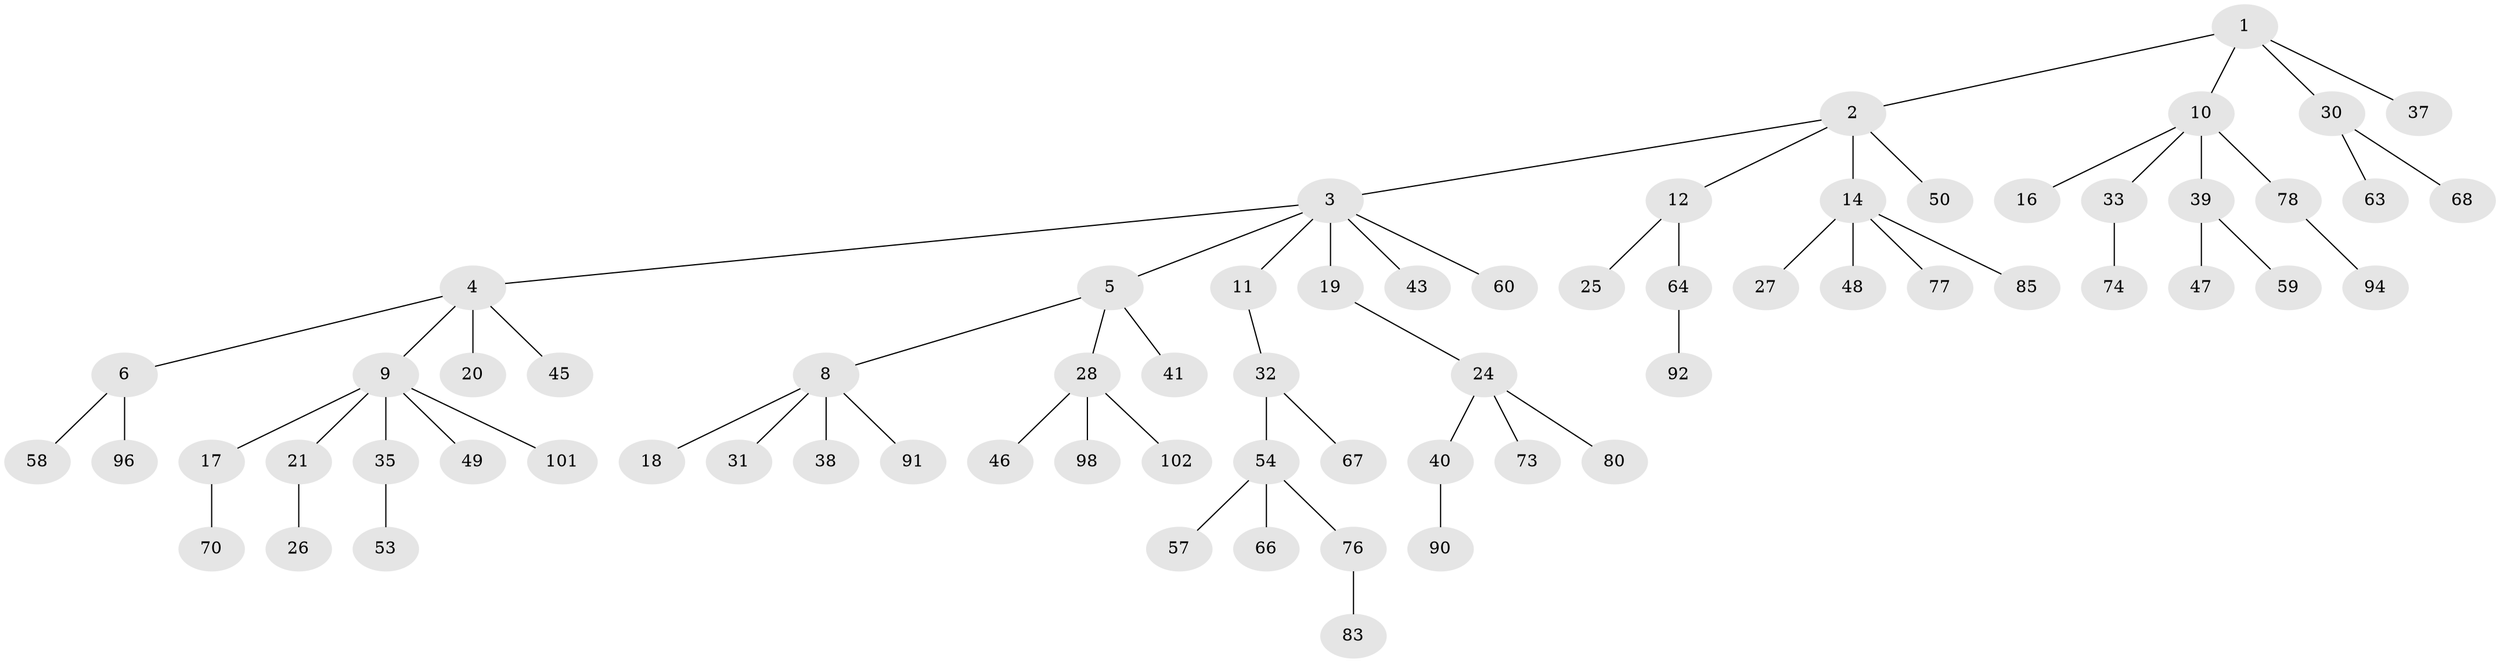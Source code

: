 // Generated by graph-tools (version 1.1) at 2025/52/02/27/25 19:52:12]
// undirected, 68 vertices, 67 edges
graph export_dot {
graph [start="1"]
  node [color=gray90,style=filled];
  1 [super="+34"];
  2;
  3 [super="+15"];
  4 [super="+62"];
  5 [super="+79"];
  6 [super="+7"];
  8 [super="+42"];
  9 [super="+95"];
  10 [super="+13"];
  11 [super="+86"];
  12 [super="+22"];
  14 [super="+36"];
  16;
  17 [super="+69"];
  18 [super="+23"];
  19 [super="+29"];
  20;
  21;
  24 [super="+81"];
  25 [super="+61"];
  26 [super="+75"];
  27;
  28 [super="+44"];
  30 [super="+82"];
  31 [super="+52"];
  32 [super="+93"];
  33;
  35 [super="+71"];
  37;
  38;
  39 [super="+55"];
  40 [super="+51"];
  41;
  43;
  45 [super="+84"];
  46;
  47 [super="+65"];
  48 [super="+56"];
  49;
  50 [super="+100"];
  53 [super="+87"];
  54 [super="+88"];
  57;
  58;
  59 [super="+99"];
  60;
  63;
  64 [super="+89"];
  66;
  67;
  68;
  70 [super="+72"];
  73;
  74 [super="+97"];
  76;
  77;
  78;
  80;
  83;
  85;
  90;
  91;
  92;
  94;
  96;
  98;
  101;
  102;
  1 -- 2;
  1 -- 10;
  1 -- 30;
  1 -- 37;
  2 -- 3;
  2 -- 12;
  2 -- 14;
  2 -- 50;
  3 -- 4;
  3 -- 5;
  3 -- 11;
  3 -- 19;
  3 -- 43;
  3 -- 60;
  4 -- 6;
  4 -- 9;
  4 -- 20;
  4 -- 45;
  5 -- 8;
  5 -- 28;
  5 -- 41;
  6 -- 58;
  6 -- 96;
  8 -- 18;
  8 -- 31;
  8 -- 38;
  8 -- 91;
  9 -- 17;
  9 -- 21;
  9 -- 35;
  9 -- 49;
  9 -- 101;
  10 -- 16;
  10 -- 33;
  10 -- 78;
  10 -- 39;
  11 -- 32;
  12 -- 25;
  12 -- 64;
  14 -- 27;
  14 -- 48;
  14 -- 77;
  14 -- 85;
  17 -- 70;
  19 -- 24;
  21 -- 26;
  24 -- 40;
  24 -- 73;
  24 -- 80;
  28 -- 46;
  28 -- 98;
  28 -- 102;
  30 -- 63;
  30 -- 68;
  32 -- 54;
  32 -- 67;
  33 -- 74;
  35 -- 53;
  39 -- 47;
  39 -- 59;
  40 -- 90;
  54 -- 57;
  54 -- 66;
  54 -- 76;
  64 -- 92;
  76 -- 83;
  78 -- 94;
}
